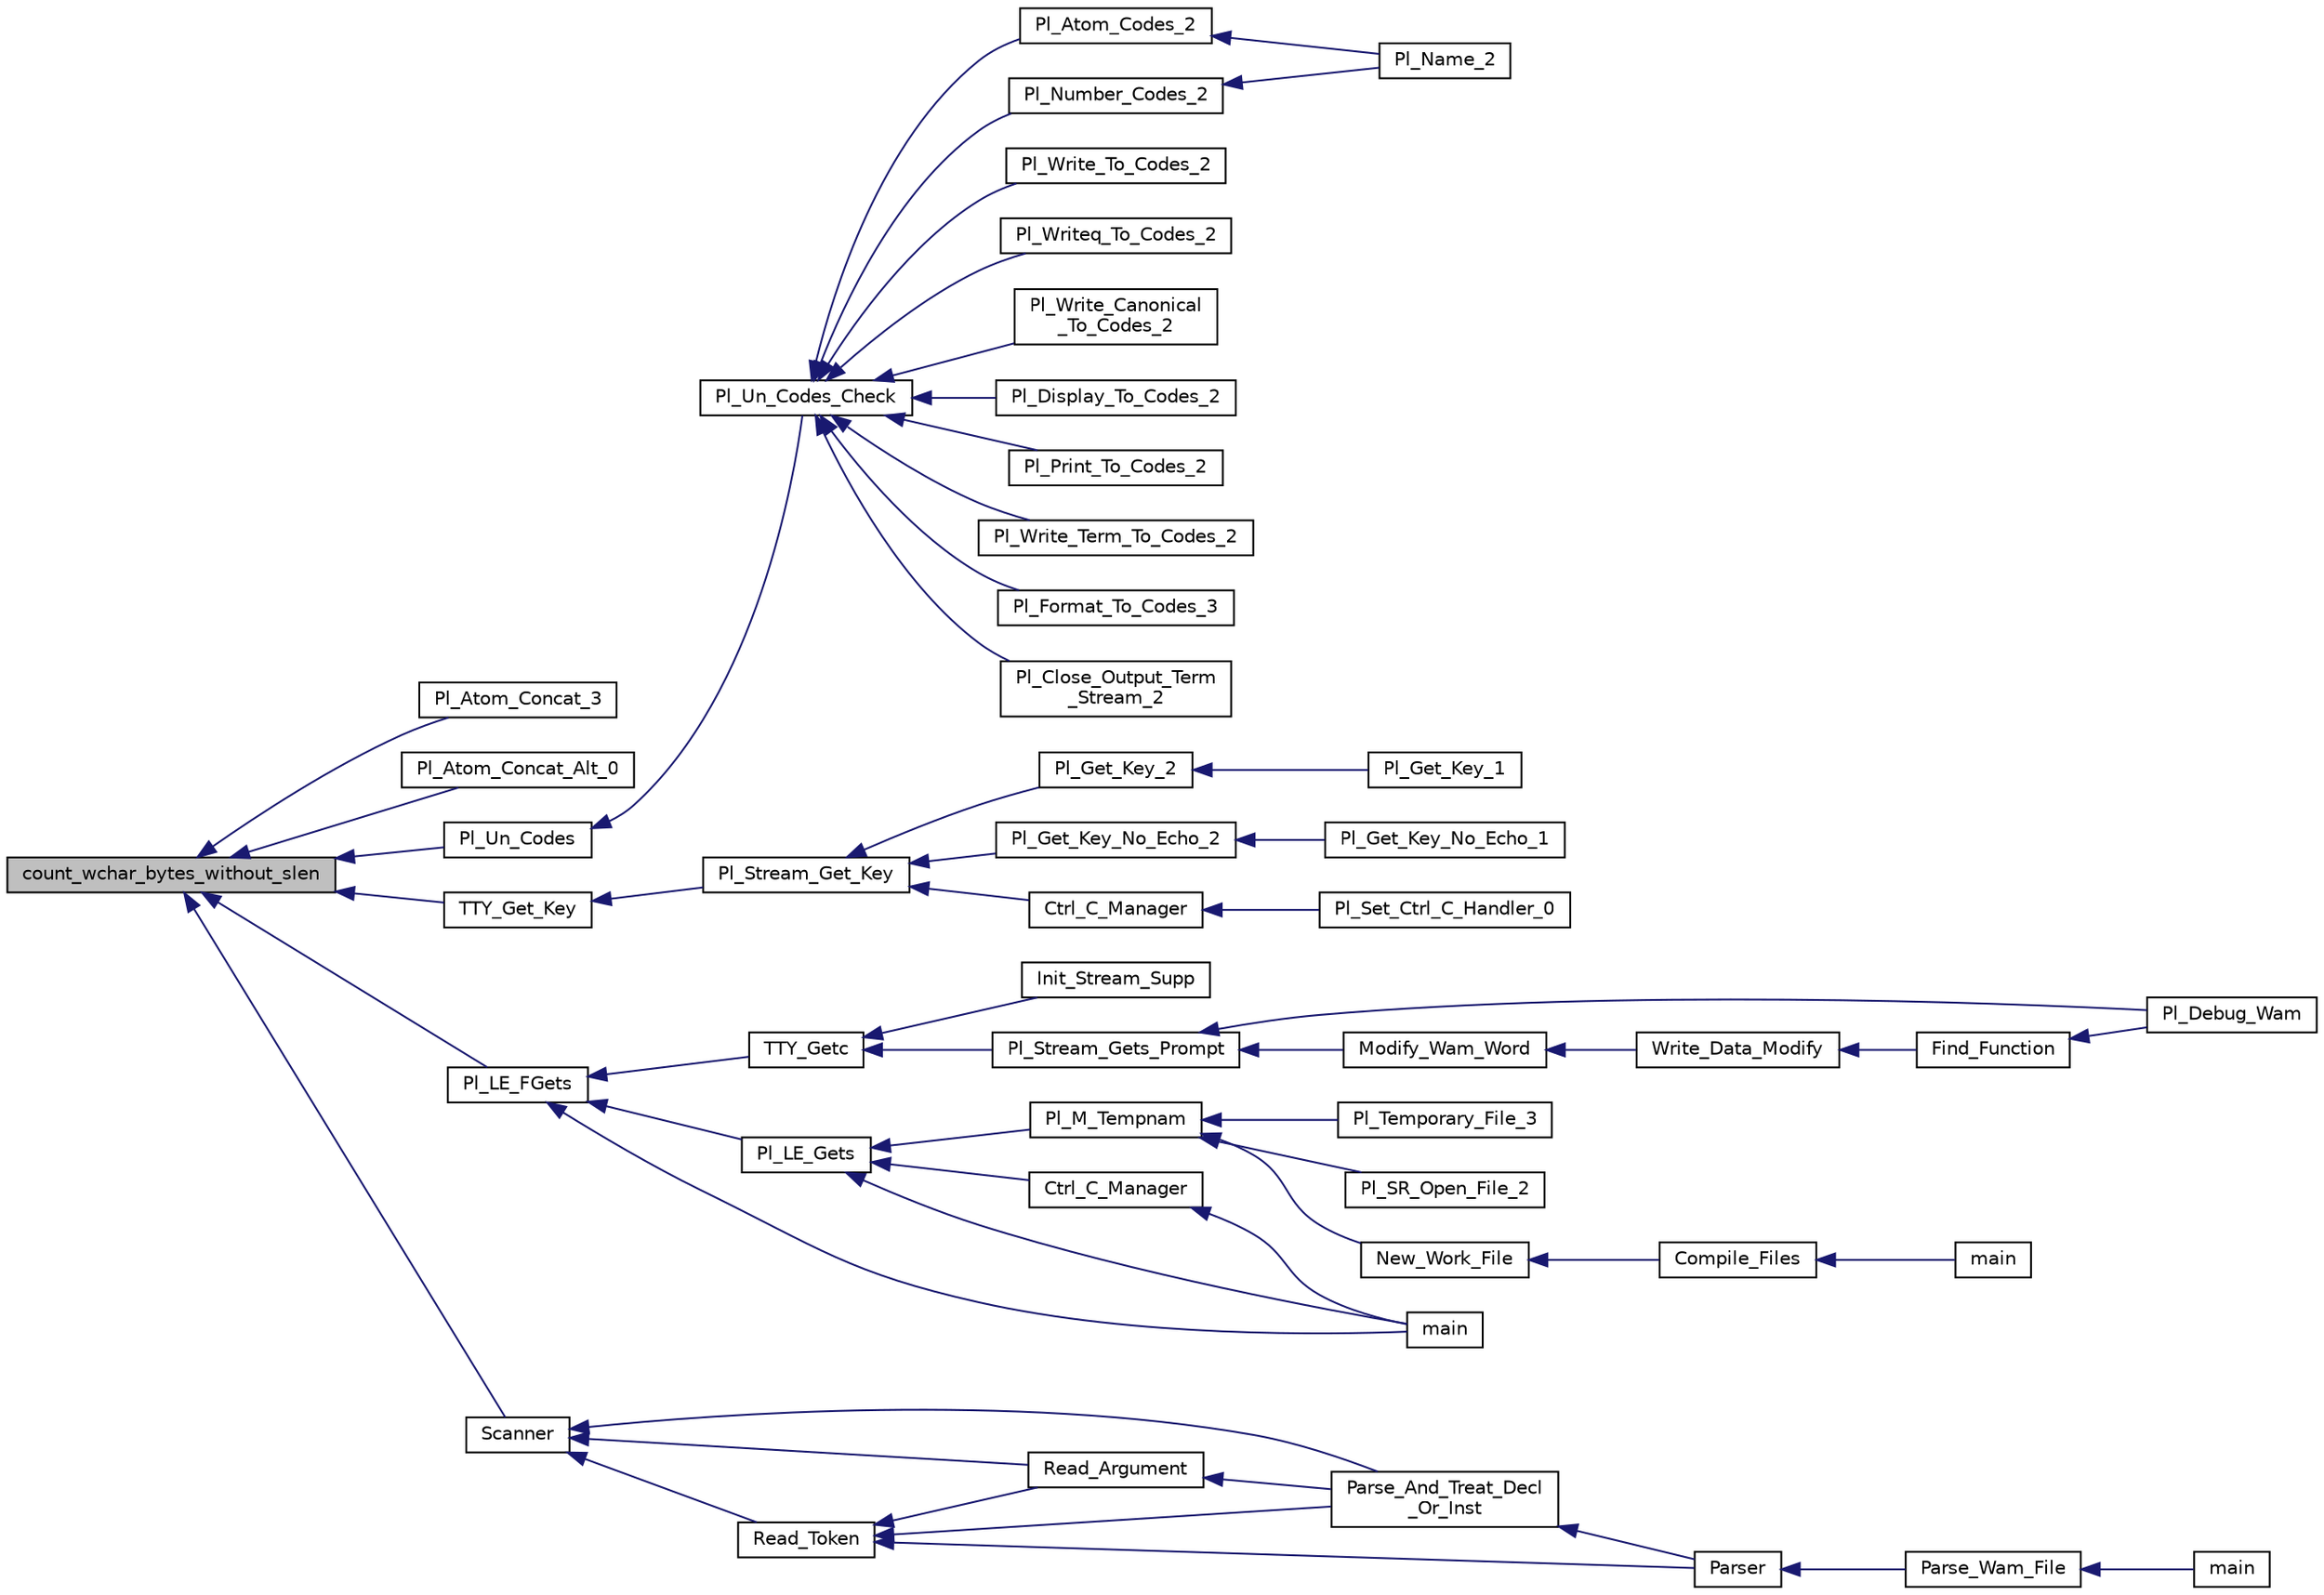 digraph "count_wchar_bytes_without_slen"
{
  edge [fontname="Helvetica",fontsize="10",labelfontname="Helvetica",labelfontsize="10"];
  node [fontname="Helvetica",fontsize="10",shape=record];
  rankdir="LR";
  Node1 [label="count_wchar_bytes_without_slen",height=0.2,width=0.4,color="black", fillcolor="grey75", style="filled", fontcolor="black"];
  Node1 -> Node2 [dir="back",color="midnightblue",fontsize="10",style="solid"];
  Node2 [label="Pl_Atom_Concat_3",height=0.2,width=0.4,color="black", fillcolor="white", style="filled",URL="$atom__c_8c.html#afda1031d9e22c6a3fd7eafb189de2c8e"];
  Node1 -> Node3 [dir="back",color="midnightblue",fontsize="10",style="solid"];
  Node3 [label="Pl_Atom_Concat_Alt_0",height=0.2,width=0.4,color="black", fillcolor="white", style="filled",URL="$atom__c_8c.html#a20d1d088c0b4095c4588e17240cea3ec"];
  Node1 -> Node4 [dir="back",color="midnightblue",fontsize="10",style="solid"];
  Node4 [label="Pl_Un_Codes",height=0.2,width=0.4,color="black", fillcolor="white", style="filled",URL="$c__supp_8h.html#a2a040cc60da71ab770a3cd6d6b179cf8"];
  Node4 -> Node5 [dir="back",color="midnightblue",fontsize="10",style="solid"];
  Node5 [label="Pl_Un_Codes_Check",height=0.2,width=0.4,color="black", fillcolor="white", style="filled",URL="$c__supp_8h.html#a31d18c21b39d0112d039dfc1c76fd64e"];
  Node5 -> Node6 [dir="back",color="midnightblue",fontsize="10",style="solid"];
  Node6 [label="Pl_Atom_Codes_2",height=0.2,width=0.4,color="black", fillcolor="white", style="filled",URL="$atom__c_8c.html#ae7e76a394b080595b47f57c8134b5775"];
  Node6 -> Node7 [dir="back",color="midnightblue",fontsize="10",style="solid"];
  Node7 [label="Pl_Name_2",height=0.2,width=0.4,color="black", fillcolor="white", style="filled",URL="$atom__c_8c.html#af3d13cb1d0fbb3208789ea87cf806fdb"];
  Node5 -> Node8 [dir="back",color="midnightblue",fontsize="10",style="solid"];
  Node8 [label="Pl_Number_Codes_2",height=0.2,width=0.4,color="black", fillcolor="white", style="filled",URL="$atom__c_8c.html#ae89fe3df220d385008f49c583dc41d32"];
  Node8 -> Node7 [dir="back",color="midnightblue",fontsize="10",style="solid"];
  Node5 -> Node9 [dir="back",color="midnightblue",fontsize="10",style="solid"];
  Node9 [label="Pl_Write_To_Codes_2",height=0.2,width=0.4,color="black", fillcolor="white", style="filled",URL="$const__io__c_8c.html#a25d608ecb5b337246a18790f56533fc9"];
  Node5 -> Node10 [dir="back",color="midnightblue",fontsize="10",style="solid"];
  Node10 [label="Pl_Writeq_To_Codes_2",height=0.2,width=0.4,color="black", fillcolor="white", style="filled",URL="$const__io__c_8c.html#a185e60a4924ec43acef85eddcf71d103"];
  Node5 -> Node11 [dir="back",color="midnightblue",fontsize="10",style="solid"];
  Node11 [label="Pl_Write_Canonical\l_To_Codes_2",height=0.2,width=0.4,color="black", fillcolor="white", style="filled",URL="$const__io__c_8c.html#ad7eb59913bef396f8b0c435b739e72bb"];
  Node5 -> Node12 [dir="back",color="midnightblue",fontsize="10",style="solid"];
  Node12 [label="Pl_Display_To_Codes_2",height=0.2,width=0.4,color="black", fillcolor="white", style="filled",URL="$const__io__c_8c.html#a3cde09982726aebf40d86a2e131d31a9"];
  Node5 -> Node13 [dir="back",color="midnightblue",fontsize="10",style="solid"];
  Node13 [label="Pl_Print_To_Codes_2",height=0.2,width=0.4,color="black", fillcolor="white", style="filled",URL="$const__io__c_8c.html#a96bb7a2cf5d9de1f05e37947c9d82f5f"];
  Node5 -> Node14 [dir="back",color="midnightblue",fontsize="10",style="solid"];
  Node14 [label="Pl_Write_Term_To_Codes_2",height=0.2,width=0.4,color="black", fillcolor="white", style="filled",URL="$const__io__c_8c.html#a3e7f4bad7079e6a6447ab8b4d79c0cf4"];
  Node5 -> Node15 [dir="back",color="midnightblue",fontsize="10",style="solid"];
  Node15 [label="Pl_Format_To_Codes_3",height=0.2,width=0.4,color="black", fillcolor="white", style="filled",URL="$const__io__c_8c.html#a1df246c066893abb1d39131228693e0e"];
  Node5 -> Node16 [dir="back",color="midnightblue",fontsize="10",style="solid"];
  Node16 [label="Pl_Close_Output_Term\l_Stream_2",height=0.2,width=0.4,color="black", fillcolor="white", style="filled",URL="$stream__c_8c.html#a1f13fab2c67dc519c098795427b0cc02"];
  Node1 -> Node17 [dir="back",color="midnightblue",fontsize="10",style="solid"];
  Node17 [label="TTY_Get_Key",height=0.2,width=0.4,color="black", fillcolor="white", style="filled",URL="$stream__supp_8c.html#a50c66fd397c6e90e83731c9773bea731"];
  Node17 -> Node18 [dir="back",color="midnightblue",fontsize="10",style="solid"];
  Node18 [label="Pl_Stream_Get_Key",height=0.2,width=0.4,color="black", fillcolor="white", style="filled",URL="$stream__supp_8h.html#a26cd9e00963fb491e6fa10c28d707bb0"];
  Node18 -> Node19 [dir="back",color="midnightblue",fontsize="10",style="solid"];
  Node19 [label="Pl_Get_Key_2",height=0.2,width=0.4,color="black", fillcolor="white", style="filled",URL="$char__io__c_8c.html#a991e3204fa1034f2ac6a2e2673d84cdd"];
  Node19 -> Node20 [dir="back",color="midnightblue",fontsize="10",style="solid"];
  Node20 [label="Pl_Get_Key_1",height=0.2,width=0.4,color="black", fillcolor="white", style="filled",URL="$char__io__c_8c.html#a6a8b7ad4c74d227584c2275c4ba5d27e"];
  Node18 -> Node21 [dir="back",color="midnightblue",fontsize="10",style="solid"];
  Node21 [label="Pl_Get_Key_No_Echo_2",height=0.2,width=0.4,color="black", fillcolor="white", style="filled",URL="$char__io__c_8c.html#a41e9061d4dc3707ab8082e9faa4e3dc4"];
  Node21 -> Node22 [dir="back",color="midnightblue",fontsize="10",style="solid"];
  Node22 [label="Pl_Get_Key_No_Echo_1",height=0.2,width=0.4,color="black", fillcolor="white", style="filled",URL="$char__io__c_8c.html#a87ebd235975250a51e3ebfac93ab2572"];
  Node18 -> Node23 [dir="back",color="midnightblue",fontsize="10",style="solid"];
  Node23 [label="Ctrl_C_Manager",height=0.2,width=0.4,color="black", fillcolor="white", style="filled",URL="$top__level__c_8c.html#ac5412344b34dcaf81d8e802130005f66"];
  Node23 -> Node24 [dir="back",color="midnightblue",fontsize="10",style="solid"];
  Node24 [label="Pl_Set_Ctrl_C_Handler_0",height=0.2,width=0.4,color="black", fillcolor="white", style="filled",URL="$top__level__c_8c.html#a3483f2f20c8122c68fedd8249b0ad767"];
  Node1 -> Node25 [dir="back",color="midnightblue",fontsize="10",style="solid"];
  Node25 [label="Pl_LE_FGets",height=0.2,width=0.4,color="black", fillcolor="white", style="filled",URL="$linedit_8h.html#afc3f434a6c8f1502ac218732fbc625f5"];
  Node25 -> Node26 [dir="back",color="midnightblue",fontsize="10",style="solid"];
  Node26 [label="TTY_Getc",height=0.2,width=0.4,color="black", fillcolor="white", style="filled",URL="$stream__supp_8c.html#af724b584a512fb1443bbf02c4ae0d153"];
  Node26 -> Node27 [dir="back",color="midnightblue",fontsize="10",style="solid"];
  Node27 [label="Init_Stream_Supp",height=0.2,width=0.4,color="black", fillcolor="white", style="filled",URL="$stream__supp_8c.html#a46a2de744d0ab922af4d2edc06e1ac48"];
  Node26 -> Node28 [dir="back",color="midnightblue",fontsize="10",style="solid"];
  Node28 [label="Pl_Stream_Gets_Prompt",height=0.2,width=0.4,color="black", fillcolor="white", style="filled",URL="$stream__supp_8h.html#a2f93cffadbbe16ff8c57ac78497b9c14"];
  Node28 -> Node29 [dir="back",color="midnightblue",fontsize="10",style="solid"];
  Node29 [label="Pl_Debug_Wam",height=0.2,width=0.4,color="black", fillcolor="white", style="filled",URL="$debugger__c_8c.html#a11e816a7993314a8e53789bac9a67f53"];
  Node28 -> Node30 [dir="back",color="midnightblue",fontsize="10",style="solid"];
  Node30 [label="Modify_Wam_Word",height=0.2,width=0.4,color="black", fillcolor="white", style="filled",URL="$debugger__c_8c.html#a038a5ba206b2861a848c62b9ec060b65"];
  Node30 -> Node31 [dir="back",color="midnightblue",fontsize="10",style="solid"];
  Node31 [label="Write_Data_Modify",height=0.2,width=0.4,color="black", fillcolor="white", style="filled",URL="$debugger__c_8c.html#acf94b4468a0d9f4b6e103f388bb3cb63"];
  Node31 -> Node32 [dir="back",color="midnightblue",fontsize="10",style="solid"];
  Node32 [label="Find_Function",height=0.2,width=0.4,color="black", fillcolor="white", style="filled",URL="$debugger__c_8c.html#ae03520aa896def6dd036699b888bd0ef"];
  Node32 -> Node29 [dir="back",color="midnightblue",fontsize="10",style="solid"];
  Node25 -> Node33 [dir="back",color="midnightblue",fontsize="10",style="solid"];
  Node33 [label="Pl_LE_Gets",height=0.2,width=0.4,color="black", fillcolor="white", style="filled",URL="$linedit_8h.html#aaa0d7627c7e48ff6b19dea876609eaf5"];
  Node33 -> Node34 [dir="back",color="midnightblue",fontsize="10",style="solid"];
  Node34 [label="Pl_M_Tempnam",height=0.2,width=0.4,color="black", fillcolor="white", style="filled",URL="$machine1_8h.html#a7aa127682707f8916310f0f957ce96e9"];
  Node34 -> Node35 [dir="back",color="midnightblue",fontsize="10",style="solid"];
  Node35 [label="Pl_Temporary_File_3",height=0.2,width=0.4,color="black", fillcolor="white", style="filled",URL="$os__interf__c_8c.html#a6722c00cc235f3e4a851135bfa315052"];
  Node34 -> Node36 [dir="back",color="midnightblue",fontsize="10",style="solid"];
  Node36 [label="Pl_SR_Open_File_2",height=0.2,width=0.4,color="black", fillcolor="white", style="filled",URL="$src__rdr__c_8c.html#ae6f2889304119849adebc18b8d5a305e"];
  Node34 -> Node37 [dir="back",color="midnightblue",fontsize="10",style="solid"];
  Node37 [label="New_Work_File",height=0.2,width=0.4,color="black", fillcolor="white", style="filled",URL="$top__comp_8c.html#ad884a3c78eb6a18d668b910603246cae"];
  Node37 -> Node38 [dir="back",color="midnightblue",fontsize="10",style="solid"];
  Node38 [label="Compile_Files",height=0.2,width=0.4,color="black", fillcolor="white", style="filled",URL="$top__comp_8c.html#aa6e7332fd3a101bded89f75e707d3333"];
  Node38 -> Node39 [dir="back",color="midnightblue",fontsize="10",style="solid"];
  Node39 [label="main",height=0.2,width=0.4,color="black", fillcolor="white", style="filled",URL="$top__comp_8c.html#a0ddf1224851353fc92bfbff6f499fa97"];
  Node33 -> Node40 [dir="back",color="midnightblue",fontsize="10",style="solid"];
  Node40 [label="Ctrl_C_Manager",height=0.2,width=0.4,color="black", fillcolor="white", style="filled",URL="$test__linedit_8c.html#aff54f72a936c24930b5fee97f82033d5"];
  Node40 -> Node41 [dir="back",color="midnightblue",fontsize="10",style="solid"];
  Node41 [label="main",height=0.2,width=0.4,color="black", fillcolor="white", style="filled",URL="$test__linedit_8c.html#a0ddf1224851353fc92bfbff6f499fa97"];
  Node33 -> Node41 [dir="back",color="midnightblue",fontsize="10",style="solid"];
  Node25 -> Node41 [dir="back",color="midnightblue",fontsize="10",style="solid"];
  Node1 -> Node42 [dir="back",color="midnightblue",fontsize="10",style="solid"];
  Node42 [label="Scanner",height=0.2,width=0.4,color="black", fillcolor="white", style="filled",URL="$wam__parser_8c.html#a64fdc935c8fc1d423009fe985ae51cc8"];
  Node42 -> Node43 [dir="back",color="midnightblue",fontsize="10",style="solid"];
  Node43 [label="Parse_And_Treat_Decl\l_Or_Inst",height=0.2,width=0.4,color="black", fillcolor="white", style="filled",URL="$wam__parser_8c.html#a14d29063ebbd86cdcfd037234d4e9bef"];
  Node43 -> Node44 [dir="back",color="midnightblue",fontsize="10",style="solid"];
  Node44 [label="Parser",height=0.2,width=0.4,color="black", fillcolor="white", style="filled",URL="$wam__parser_8c.html#ae69e607bd93d255aa8b600bac488c6e9"];
  Node44 -> Node45 [dir="back",color="midnightblue",fontsize="10",style="solid"];
  Node45 [label="Parse_Wam_File",height=0.2,width=0.4,color="black", fillcolor="white", style="filled",URL="$wam__parser_8h.html#a9ac908258500841c7dcfc6adb3ee1f8d"];
  Node45 -> Node46 [dir="back",color="midnightblue",fontsize="10",style="solid"];
  Node46 [label="main",height=0.2,width=0.4,color="black", fillcolor="white", style="filled",URL="$wam2ma_8c.html#a0ddf1224851353fc92bfbff6f499fa97"];
  Node42 -> Node47 [dir="back",color="midnightblue",fontsize="10",style="solid"];
  Node47 [label="Read_Argument",height=0.2,width=0.4,color="black", fillcolor="white", style="filled",URL="$wam__parser_8c.html#aa8a1c1096601e50a475d7f82b41562d9"];
  Node47 -> Node43 [dir="back",color="midnightblue",fontsize="10",style="solid"];
  Node42 -> Node48 [dir="back",color="midnightblue",fontsize="10",style="solid"];
  Node48 [label="Read_Token",height=0.2,width=0.4,color="black", fillcolor="white", style="filled",URL="$wam__parser_8c.html#a9f06f8fc45440614661af1d86d3d6f56"];
  Node48 -> Node44 [dir="back",color="midnightblue",fontsize="10",style="solid"];
  Node48 -> Node43 [dir="back",color="midnightblue",fontsize="10",style="solid"];
  Node48 -> Node47 [dir="back",color="midnightblue",fontsize="10",style="solid"];
}
